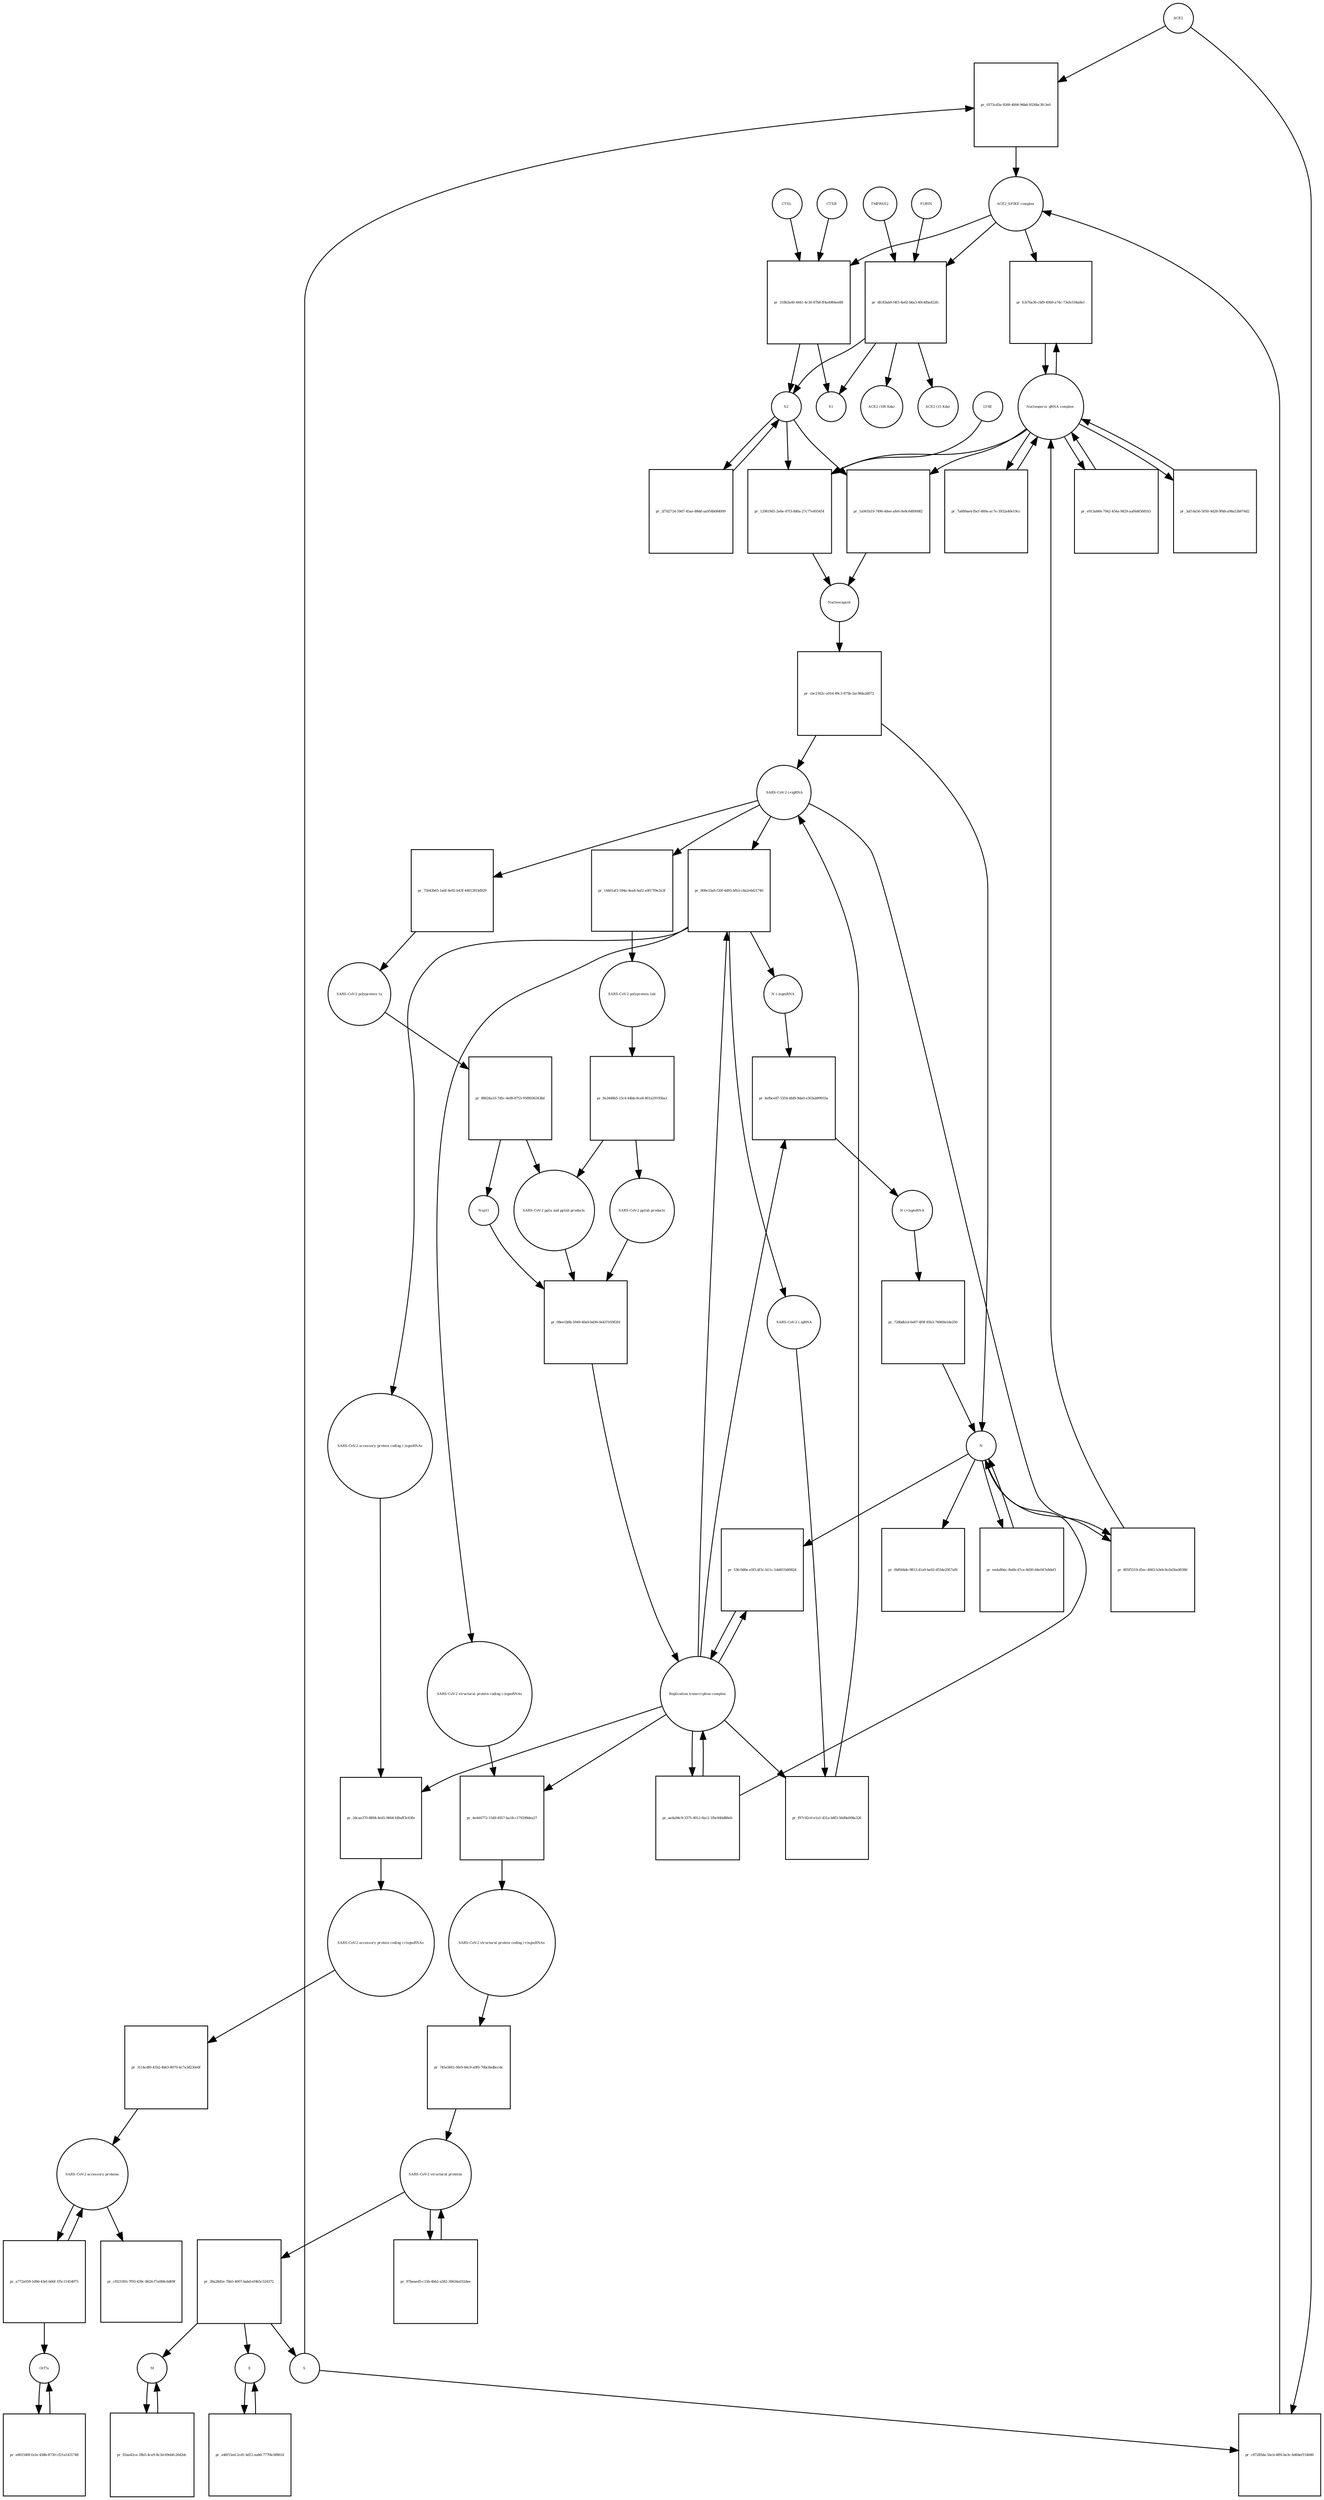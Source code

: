 strict digraph  {
ACE2 [annotation="", bipartite=0, cls=macromolecule, fontsize=4, label=ACE2, shape=circle];
"pr_0373cd3a-9269-4006-96bd-9326bc3fc3e0" [annotation="", bipartite=1, cls=process, fontsize=4, label="pr_0373cd3a-9269-4006-96bd-9326bc3fc3e0", shape=square];
"ACE2_SPIKE complex" [annotation="", bipartite=0, cls=complex, fontsize=4, label="ACE2_SPIKE complex", shape=circle];
S [annotation="", bipartite=0, cls="macromolecule multimer", fontsize=4, label=S, shape=circle];
"Nucleoporin_gRNA complex " [annotation="", bipartite=0, cls=complex, fontsize=4, label="Nucleoporin_gRNA complex ", shape=circle];
"pr_fcb76a36-cbf9-49b9-a74c-73efe104a8e1" [annotation="", bipartite=1, cls=process, fontsize=4, label="pr_fcb76a36-cbf9-49b9-a74c-73efe104a8e1", shape=square];
"pr_318b3a40-4441-4c30-87b8-ff4a4984ee88" [annotation="", bipartite=1, cls=process, fontsize=4, label="pr_318b3a40-4441-4c30-87b8-ff4a4984ee88", shape=square];
S2 [annotation="", bipartite=0, cls=macromolecule, fontsize=4, label=S2, shape=circle];
CTSB [annotation="", bipartite=0, cls=macromolecule, fontsize=4, label=CTSB, shape=circle];
CTSL [annotation="", bipartite=0, cls=macromolecule, fontsize=4, label=CTSL, shape=circle];
S1 [annotation="", bipartite=0, cls=macromolecule, fontsize=4, label=S1, shape=circle];
"pr_c87285da-5bcb-4ff6-be3c-bd64ef154680" [annotation="", bipartite=1, cls=process, fontsize=4, label="pr_c87285da-5bcb-4ff6-be3c-bd64ef154680", shape=square];
"pr_129819d1-2e6e-47f3-8d0a-27c77e493454" [annotation="", bipartite=1, cls=process, fontsize=4, label="pr_129819d1-2e6e-47f3-8d0a-27c77e493454", shape=square];
Nucleocapsid [annotation="", bipartite=0, cls=complex, fontsize=4, label=Nucleocapsid, shape=circle];
LY6E [annotation="", bipartite=0, cls=macromolecule, fontsize=4, label=LY6E, shape=circle];
"pr_1a061b19-7496-4dee-afe6-0e8c64f00082" [annotation="", bipartite=1, cls=process, fontsize=4, label="pr_1a061b19-7496-4dee-afe6-0e8c64f00082", shape=square];
"pr_cbc2162c-a91d-49c3-875b-2ac9fda2d072" [annotation="", bipartite=1, cls=process, fontsize=4, label="pr_cbc2162c-a91d-49c3-875b-2ac9fda2d072", shape=square];
" SARS-CoV-2 (+)gRNA" [annotation="", bipartite=0, cls="nucleic acid feature", fontsize=4, label=" SARS-CoV-2 (+)gRNA", shape=circle];
N [annotation="", bipartite=0, cls="macromolecule multimer", fontsize=4, label=N, shape=circle];
"SARS-CoV-2 polyprotein 1ab" [annotation="", bipartite=0, cls=macromolecule, fontsize=4, label="SARS-CoV-2 polyprotein 1ab", shape=circle];
"pr_9a3448b5-15c4-44bb-8ce8-801a29193ba1" [annotation="", bipartite=1, cls=process, fontsize=4, label="pr_9a3448b5-15c4-44bb-8ce8-801a29193ba1", shape=square];
"SARS-CoV-2 pp1ab products" [annotation="", bipartite=0, cls=complex, fontsize=4, label="SARS-CoV-2 pp1ab products", shape=circle];
"SARS-CoV-2 pp1a and pp1ab products" [annotation="", bipartite=0, cls=complex, fontsize=4, label="SARS-CoV-2 pp1a and pp1ab products", shape=circle];
"SARS-CoV-2 polyprotein 1a" [annotation="", bipartite=0, cls=macromolecule, fontsize=4, label="SARS-CoV-2 polyprotein 1a", shape=circle];
"pr_88624a10-7d5c-4ef8-8753-95f89262438d" [annotation="", bipartite=1, cls=process, fontsize=4, label="pr_88624a10-7d5c-4ef8-8753-95f89262438d", shape=square];
Nsp11 [annotation="", bipartite=0, cls=macromolecule, fontsize=4, label=Nsp11, shape=circle];
"pr_e913a844-7942-454a-9829-aaf6d45681b3" [annotation="", bipartite=1, cls=process, fontsize=4, label="pr_e913a844-7942-454a-9829-aaf6d45681b3", shape=square];
"pr_3af14a56-5050-4d28-9f48-a98a53b074d2" [annotation="", bipartite=1, cls=process, fontsize=4, label="pr_3af14a56-5050-4d28-9f48-a98a53b074d2", shape=square];
"SARS-CoV-2 structural proteins" [annotation="", bipartite=0, cls=complex, fontsize=4, label="SARS-CoV-2 structural proteins", shape=circle];
"pr_38a28d5e-7bb5-4007-babd-ef465c524372" [annotation="", bipartite=1, cls=process, fontsize=4, label="pr_38a28d5e-7bb5-4007-babd-ef465c524372", shape=square];
M [annotation="", bipartite=0, cls=macromolecule, fontsize=4, label=M, shape=circle];
E [annotation="", bipartite=0, cls=macromolecule, fontsize=4, label=E, shape=circle];
"Replication transcription complex" [annotation="", bipartite=0, cls=complex, fontsize=4, label="Replication transcription complex", shape=circle];
"pr_53fc0d6e-e5f3-4f3c-b11c-1dd451b90824" [annotation="", bipartite=1, cls=process, fontsize=4, label="pr_53fc0d6e-e5f3-4f3c-b11c-1dd451b90824", shape=square];
"pr_0bf044de-9813-41a9-ba92-d554e2057af6" [annotation="", bipartite=1, cls=process, fontsize=4, label="pr_0bf044de-9813-41a9-ba92-d554e2057af6", shape=square];
"SARS-CoV-2 accessory proteins" [annotation="", bipartite=0, cls=complex, fontsize=4, label="SARS-CoV-2 accessory proteins", shape=circle];
"pr_cf021093-7f93-439c-8626-f7a084c6d69f" [annotation="", bipartite=1, cls=process, fontsize=4, label="pr_cf021093-7f93-439c-8626-f7a084c6d69f", shape=square];
"pr_97beaed5-c15b-4bb2-a582-30634a032dee" [annotation="", bipartite=1, cls=process, fontsize=4, label="pr_97beaed5-c15b-4bb2-a582-30634a032dee", shape=square];
"pr_ae4a94c9-3375-4912-8ac2-1fbc840d88eb" [annotation="", bipartite=1, cls=process, fontsize=4, label="pr_ae4a94c9-3375-4912-8ac2-1fbc840d88eb", shape=square];
"pr_eeda80ac-8a6b-47ce-8d30-d4e047a8def1" [annotation="", bipartite=1, cls=process, fontsize=4, label="pr_eeda80ac-8a6b-47ce-8d30-d4e047a8def1", shape=square];
"pr_08ee1b0b-5949-40a9-bd36-0e437e59f2fd" [annotation="", bipartite=1, cls=process, fontsize=4, label="pr_08ee1b0b-5949-40a9-bd36-0e437e59f2fd", shape=square];
"SARS-CoV-2 accessory protein coding (-)sgmRNAs" [annotation="", bipartite=0, cls=complex, fontsize=4, label="SARS-CoV-2 accessory protein coding (-)sgmRNAs", shape=circle];
"pr_2dcae370-8894-4e45-9664-fd9aff3c63fe" [annotation="", bipartite=1, cls=process, fontsize=4, label="pr_2dcae370-8894-4e45-9664-fd9aff3c63fe", shape=square];
"SARS-CoV-2 accessory protein coding (+)sgmRNAs" [annotation="", bipartite=0, cls=complex, fontsize=4, label="SARS-CoV-2 accessory protein coding (+)sgmRNAs", shape=circle];
"SARS-CoV-2 structural protein coding (-)sgmRNAs" [annotation="", bipartite=0, cls=complex, fontsize=4, label="SARS-CoV-2 structural protein coding (-)sgmRNAs", shape=circle];
"pr_4e444772-1549-4057-ba18-c179299dea27" [annotation="", bipartite=1, cls=process, fontsize=4, label="pr_4e444772-1549-4057-ba18-c179299dea27", shape=square];
"SARS-CoV-2 structural protein coding (+)sgmRNAs" [annotation="", bipartite=0, cls=complex, fontsize=4, label="SARS-CoV-2 structural protein coding (+)sgmRNAs", shape=circle];
"N (-)sgmRNA" [annotation="", bipartite=0, cls="nucleic acid feature", fontsize=4, label="N (-)sgmRNA", shape=circle];
"pr_4efbce87-5354-4fd9-9da0-e303ab99933a" [annotation="", bipartite=1, cls=process, fontsize=4, label="pr_4efbce87-5354-4fd9-9da0-e303ab99933a", shape=square];
"N (+)sgmRNA" [annotation="", bipartite=0, cls="nucleic acid feature", fontsize=4, label="N (+)sgmRNA", shape=circle];
"pr_728bdb1d-6e87-4f0f-85b3-76069a1de250" [annotation="", bipartite=1, cls=process, fontsize=4, label="pr_728bdb1d-6e87-4f0f-85b3-76069a1de250", shape=square];
"pr_908e33a8-f20f-4d93-bfb3-c8a2e6d21740" [annotation="", bipartite=1, cls=process, fontsize=4, label="pr_908e33a8-f20f-4d93-bfb3-c8a2e6d21740", shape=square];
" SARS-CoV-2 (-)gRNA" [annotation="", bipartite=0, cls="nucleic acid feature", fontsize=4, label=" SARS-CoV-2 (-)gRNA", shape=circle];
"pr_75b43b65-1a6f-4e92-b43f-44612f03d929" [annotation="", bipartite=1, cls=process, fontsize=4, label="pr_75b43b65-1a6f-4e92-b43f-44612f03d929", shape=square];
"pr_14461af3-594a-4ea4-baf2-a9f17f9e2e3f" [annotation="", bipartite=1, cls=process, fontsize=4, label="pr_14461af3-594a-4ea4-baf2-a9f17f9e2e3f", shape=square];
"pr_3114cdf0-41b2-4b03-8070-4c7a3d230e0f" [annotation="", bipartite=1, cls=process, fontsize=4, label="pr_3114cdf0-41b2-4b03-8070-4c7a3d230e0f", shape=square];
"pr_745e5601-0fe9-44c9-a0f0-70bc8edbccdc" [annotation="", bipartite=1, cls=process, fontsize=4, label="pr_745e5601-0fe9-44c9-a0f0-70bc8edbccdc", shape=square];
"pr_f97c92c6-e1a1-431a-b8f3-56d9a008a326" [annotation="", bipartite=1, cls=process, fontsize=4, label="pr_f97c92c6-e1a1-431a-b8f3-56d9a008a326", shape=square];
"pr_805f5519-d1ec-4662-b3eb-8c0a5ba00386" [annotation="", bipartite=1, cls=process, fontsize=4, label="pr_805f5519-d1ec-4662-b3eb-8c0a5ba00386", shape=square];
"pr_7a689ae4-fbcf-489a-ac7e-3932a40e19cc" [annotation="", bipartite=1, cls=process, fontsize=4, label="pr_7a689ae4-fbcf-489a-ac7e-3932a40e19cc", shape=square];
"pr_a772a059-1d9d-43ef-b66f-1f5c11454975" [annotation="", bipartite=1, cls=process, fontsize=4, label="pr_a772a059-1d9d-43ef-b66f-1f5c11454975", shape=square];
Orf7a [annotation="", bipartite=0, cls=macromolecule, fontsize=4, label=Orf7a, shape=circle];
"pr_dfc83ab9-f4f3-4e62-b6a3-40c4fba422fc" [annotation="", bipartite=1, cls=process, fontsize=4, label="pr_dfc83ab9-f4f3-4e62-b6a3-40c4fba422fc", shape=square];
FURIN [annotation="", bipartite=0, cls=macromolecule, fontsize=4, label=FURIN, shape=circle];
TMPRSS2 [annotation="", bipartite=0, cls=macromolecule, fontsize=4, label=TMPRSS2, shape=circle];
"ACE2 (100 Kda)" [annotation="", bipartite=0, cls=macromolecule, fontsize=4, label="ACE2 (100 Kda)", shape=circle];
"ACE2 (15 Kda)" [annotation="", bipartite=0, cls=macromolecule, fontsize=4, label="ACE2 (15 Kda)", shape=circle];
"pr_2f7d2724-59d7-45ae-88dd-aa954b084009" [annotation="", bipartite=1, cls=process, fontsize=4, label="pr_2f7d2724-59d7-45ae-88dd-aa954b084009", shape=square];
"pr_a46f15ed-2cd1-4d12-aab0-777f4c6f8614" [annotation="", bipartite=1, cls=process, fontsize=4, label="pr_a46f15ed-2cd1-4d12-aab0-777f4c6f8614", shape=square];
"pr_92aa42ce-18b5-4ce9-8c3d-69ebfc26d2dc" [annotation="", bipartite=1, cls=process, fontsize=4, label="pr_92aa42ce-18b5-4ce9-8c3d-69ebfc26d2dc", shape=square];
"pr_e801540f-fa1e-438b-8730-cf21a1431748" [annotation="", bipartite=1, cls=process, fontsize=4, label="pr_e801540f-fa1e-438b-8730-cf21a1431748", shape=square];
ACE2 -> "pr_0373cd3a-9269-4006-96bd-9326bc3fc3e0"  [annotation="", interaction_type=consumption];
ACE2 -> "pr_c87285da-5bcb-4ff6-be3c-bd64ef154680"  [annotation="", interaction_type=consumption];
"pr_0373cd3a-9269-4006-96bd-9326bc3fc3e0" -> "ACE2_SPIKE complex"  [annotation="", interaction_type=production];
"ACE2_SPIKE complex" -> "pr_fcb76a36-cbf9-49b9-a74c-73efe104a8e1"  [annotation="urn_miriam_pubmed_32142651|urn_miriam_pubmed_32094589", interaction_type=stimulation];
"ACE2_SPIKE complex" -> "pr_318b3a40-4441-4c30-87b8-ff4a4984ee88"  [annotation="", interaction_type=consumption];
"ACE2_SPIKE complex" -> "pr_dfc83ab9-f4f3-4e62-b6a3-40c4fba422fc"  [annotation="", interaction_type=consumption];
S -> "pr_0373cd3a-9269-4006-96bd-9326bc3fc3e0"  [annotation="", interaction_type=consumption];
S -> "pr_c87285da-5bcb-4ff6-be3c-bd64ef154680"  [annotation="", interaction_type=consumption];
"Nucleoporin_gRNA complex " -> "pr_fcb76a36-cbf9-49b9-a74c-73efe104a8e1"  [annotation="", interaction_type=consumption];
"Nucleoporin_gRNA complex " -> "pr_129819d1-2e6e-47f3-8d0a-27c77e493454"  [annotation="", interaction_type=consumption];
"Nucleoporin_gRNA complex " -> "pr_1a061b19-7496-4dee-afe6-0e8c64f00082"  [annotation="", interaction_type=consumption];
"Nucleoporin_gRNA complex " -> "pr_e913a844-7942-454a-9829-aaf6d45681b3"  [annotation="", interaction_type=consumption];
"Nucleoporin_gRNA complex " -> "pr_3af14a56-5050-4d28-9f48-a98a53b074d2"  [annotation="", interaction_type=consumption];
"Nucleoporin_gRNA complex " -> "pr_7a689ae4-fbcf-489a-ac7e-3932a40e19cc"  [annotation="", interaction_type=consumption];
"pr_fcb76a36-cbf9-49b9-a74c-73efe104a8e1" -> "Nucleoporin_gRNA complex "  [annotation="", interaction_type=production];
"pr_318b3a40-4441-4c30-87b8-ff4a4984ee88" -> S2  [annotation="", interaction_type=production];
"pr_318b3a40-4441-4c30-87b8-ff4a4984ee88" -> S1  [annotation="", interaction_type=production];
S2 -> "pr_129819d1-2e6e-47f3-8d0a-27c77e493454"  [annotation="urn_miriam_doi_10.1101%2F2020.03.05.979260|urn_miriam_doi_10.1101%2F2020.04.02.021469", interaction_type=stimulation];
S2 -> "pr_1a061b19-7496-4dee-afe6-0e8c64f00082"  [annotation="", interaction_type=stimulation];
S2 -> "pr_2f7d2724-59d7-45ae-88dd-aa954b084009"  [annotation="", interaction_type=consumption];
CTSB -> "pr_318b3a40-4441-4c30-87b8-ff4a4984ee88"  [annotation=urn_miriam_pubmed_32142651, interaction_type=catalysis];
CTSL -> "pr_318b3a40-4441-4c30-87b8-ff4a4984ee88"  [annotation=urn_miriam_pubmed_32142651, interaction_type=catalysis];
"pr_c87285da-5bcb-4ff6-be3c-bd64ef154680" -> "ACE2_SPIKE complex"  [annotation="", interaction_type=production];
"pr_129819d1-2e6e-47f3-8d0a-27c77e493454" -> Nucleocapsid  [annotation="", interaction_type=production];
Nucleocapsid -> "pr_cbc2162c-a91d-49c3-875b-2ac9fda2d072"  [annotation="", interaction_type=consumption];
LY6E -> "pr_129819d1-2e6e-47f3-8d0a-27c77e493454"  [annotation="urn_miriam_doi_10.1101%2F2020.03.05.979260|urn_miriam_doi_10.1101%2F2020.04.02.021469", interaction_type=inhibition];
"pr_1a061b19-7496-4dee-afe6-0e8c64f00082" -> Nucleocapsid  [annotation="", interaction_type=production];
"pr_cbc2162c-a91d-49c3-875b-2ac9fda2d072" -> " SARS-CoV-2 (+)gRNA"  [annotation="", interaction_type=production];
"pr_cbc2162c-a91d-49c3-875b-2ac9fda2d072" -> N  [annotation="", interaction_type=production];
" SARS-CoV-2 (+)gRNA" -> "pr_908e33a8-f20f-4d93-bfb3-c8a2e6d21740"  [annotation="", interaction_type=consumption];
" SARS-CoV-2 (+)gRNA" -> "pr_75b43b65-1a6f-4e92-b43f-44612f03d929"  [annotation="", interaction_type=consumption];
" SARS-CoV-2 (+)gRNA" -> "pr_14461af3-594a-4ea4-baf2-a9f17f9e2e3f"  [annotation="", interaction_type=consumption];
" SARS-CoV-2 (+)gRNA" -> "pr_805f5519-d1ec-4662-b3eb-8c0a5ba00386"  [annotation="", interaction_type=consumption];
N -> "pr_53fc0d6e-e5f3-4f3c-b11c-1dd451b90824"  [annotation="", interaction_type=consumption];
N -> "pr_0bf044de-9813-41a9-ba92-d554e2057af6"  [annotation="", interaction_type=consumption];
N -> "pr_eeda80ac-8a6b-47ce-8d30-d4e047a8def1"  [annotation="", interaction_type=consumption];
N -> "pr_805f5519-d1ec-4662-b3eb-8c0a5ba00386"  [annotation="", interaction_type=consumption];
"SARS-CoV-2 polyprotein 1ab" -> "pr_9a3448b5-15c4-44bb-8ce8-801a29193ba1"  [annotation=urn_miriam_pubmed_31226023, interaction_type=catalysis];
"pr_9a3448b5-15c4-44bb-8ce8-801a29193ba1" -> "SARS-CoV-2 pp1ab products"  [annotation="", interaction_type=production];
"pr_9a3448b5-15c4-44bb-8ce8-801a29193ba1" -> "SARS-CoV-2 pp1a and pp1ab products"  [annotation="", interaction_type=production];
"SARS-CoV-2 pp1ab products" -> "pr_08ee1b0b-5949-40a9-bd36-0e437e59f2fd"  [annotation="", interaction_type=consumption];
"SARS-CoV-2 pp1a and pp1ab products" -> "pr_08ee1b0b-5949-40a9-bd36-0e437e59f2fd"  [annotation="", interaction_type=consumption];
"SARS-CoV-2 polyprotein 1a" -> "pr_88624a10-7d5c-4ef8-8753-95f89262438d"  [annotation=urn_miriam_pubmed_31226023, interaction_type=catalysis];
"pr_88624a10-7d5c-4ef8-8753-95f89262438d" -> Nsp11  [annotation="", interaction_type=production];
"pr_88624a10-7d5c-4ef8-8753-95f89262438d" -> "SARS-CoV-2 pp1a and pp1ab products"  [annotation="", interaction_type=production];
Nsp11 -> "pr_08ee1b0b-5949-40a9-bd36-0e437e59f2fd"  [annotation="", interaction_type=consumption];
"pr_e913a844-7942-454a-9829-aaf6d45681b3" -> "Nucleoporin_gRNA complex "  [annotation="", interaction_type=production];
"pr_3af14a56-5050-4d28-9f48-a98a53b074d2" -> "Nucleoporin_gRNA complex "  [annotation="", interaction_type=production];
"SARS-CoV-2 structural proteins" -> "pr_38a28d5e-7bb5-4007-babd-ef465c524372"  [annotation="", interaction_type=consumption];
"SARS-CoV-2 structural proteins" -> "pr_97beaed5-c15b-4bb2-a582-30634a032dee"  [annotation="", interaction_type=consumption];
"pr_38a28d5e-7bb5-4007-babd-ef465c524372" -> M  [annotation="", interaction_type=production];
"pr_38a28d5e-7bb5-4007-babd-ef465c524372" -> E  [annotation="", interaction_type=production];
"pr_38a28d5e-7bb5-4007-babd-ef465c524372" -> S  [annotation="", interaction_type=production];
M -> "pr_92aa42ce-18b5-4ce9-8c3d-69ebfc26d2dc"  [annotation="", interaction_type=consumption];
E -> "pr_a46f15ed-2cd1-4d12-aab0-777f4c6f8614"  [annotation="", interaction_type=consumption];
"Replication transcription complex" -> "pr_53fc0d6e-e5f3-4f3c-b11c-1dd451b90824"  [annotation="", interaction_type=consumption];
"Replication transcription complex" -> "pr_ae4a94c9-3375-4912-8ac2-1fbc840d88eb"  [annotation="", interaction_type=consumption];
"Replication transcription complex" -> "pr_2dcae370-8894-4e45-9664-fd9aff3c63fe"  [annotation="", interaction_type="necessary stimulation"];
"Replication transcription complex" -> "pr_4e444772-1549-4057-ba18-c179299dea27"  [annotation="", interaction_type="necessary stimulation"];
"Replication transcription complex" -> "pr_4efbce87-5354-4fd9-9da0-e303ab99933a"  [annotation="", interaction_type="necessary stimulation"];
"Replication transcription complex" -> "pr_908e33a8-f20f-4d93-bfb3-c8a2e6d21740"  [annotation="", interaction_type="necessary stimulation"];
"Replication transcription complex" -> "pr_f97c92c6-e1a1-431a-b8f3-56d9a008a326"  [annotation="", interaction_type="necessary stimulation"];
"pr_53fc0d6e-e5f3-4f3c-b11c-1dd451b90824" -> "Replication transcription complex"  [annotation="", interaction_type=production];
"SARS-CoV-2 accessory proteins" -> "pr_cf021093-7f93-439c-8626-f7a084c6d69f"  [annotation="", interaction_type=consumption];
"SARS-CoV-2 accessory proteins" -> "pr_a772a059-1d9d-43ef-b66f-1f5c11454975"  [annotation="", interaction_type=consumption];
"pr_97beaed5-c15b-4bb2-a582-30634a032dee" -> "SARS-CoV-2 structural proteins"  [annotation="", interaction_type=production];
"pr_ae4a94c9-3375-4912-8ac2-1fbc840d88eb" -> "Replication transcription complex"  [annotation="", interaction_type=production];
"pr_ae4a94c9-3375-4912-8ac2-1fbc840d88eb" -> N  [annotation="", interaction_type=production];
"pr_eeda80ac-8a6b-47ce-8d30-d4e047a8def1" -> N  [annotation="", interaction_type=production];
"pr_08ee1b0b-5949-40a9-bd36-0e437e59f2fd" -> "Replication transcription complex"  [annotation="", interaction_type=production];
"SARS-CoV-2 accessory protein coding (-)sgmRNAs" -> "pr_2dcae370-8894-4e45-9664-fd9aff3c63fe"  [annotation="", interaction_type=consumption];
"pr_2dcae370-8894-4e45-9664-fd9aff3c63fe" -> "SARS-CoV-2 accessory protein coding (+)sgmRNAs"  [annotation="", interaction_type=production];
"SARS-CoV-2 accessory protein coding (+)sgmRNAs" -> "pr_3114cdf0-41b2-4b03-8070-4c7a3d230e0f"  [annotation="", interaction_type=consumption];
"SARS-CoV-2 structural protein coding (-)sgmRNAs" -> "pr_4e444772-1549-4057-ba18-c179299dea27"  [annotation="", interaction_type=consumption];
"pr_4e444772-1549-4057-ba18-c179299dea27" -> "SARS-CoV-2 structural protein coding (+)sgmRNAs"  [annotation="", interaction_type=production];
"SARS-CoV-2 structural protein coding (+)sgmRNAs" -> "pr_745e5601-0fe9-44c9-a0f0-70bc8edbccdc"  [annotation="", interaction_type=consumption];
"N (-)sgmRNA" -> "pr_4efbce87-5354-4fd9-9da0-e303ab99933a"  [annotation="", interaction_type=consumption];
"pr_4efbce87-5354-4fd9-9da0-e303ab99933a" -> "N (+)sgmRNA"  [annotation="", interaction_type=production];
"N (+)sgmRNA" -> "pr_728bdb1d-6e87-4f0f-85b3-76069a1de250"  [annotation="", interaction_type=consumption];
"pr_728bdb1d-6e87-4f0f-85b3-76069a1de250" -> N  [annotation="", interaction_type=production];
"pr_908e33a8-f20f-4d93-bfb3-c8a2e6d21740" -> " SARS-CoV-2 (-)gRNA"  [annotation="", interaction_type=production];
"pr_908e33a8-f20f-4d93-bfb3-c8a2e6d21740" -> "SARS-CoV-2 accessory protein coding (-)sgmRNAs"  [annotation="", interaction_type=production];
"pr_908e33a8-f20f-4d93-bfb3-c8a2e6d21740" -> "SARS-CoV-2 structural protein coding (-)sgmRNAs"  [annotation="", interaction_type=production];
"pr_908e33a8-f20f-4d93-bfb3-c8a2e6d21740" -> "N (-)sgmRNA"  [annotation="", interaction_type=production];
" SARS-CoV-2 (-)gRNA" -> "pr_f97c92c6-e1a1-431a-b8f3-56d9a008a326"  [annotation="", interaction_type=consumption];
"pr_75b43b65-1a6f-4e92-b43f-44612f03d929" -> "SARS-CoV-2 polyprotein 1a"  [annotation="", interaction_type=production];
"pr_14461af3-594a-4ea4-baf2-a9f17f9e2e3f" -> "SARS-CoV-2 polyprotein 1ab"  [annotation="", interaction_type=production];
"pr_3114cdf0-41b2-4b03-8070-4c7a3d230e0f" -> "SARS-CoV-2 accessory proteins"  [annotation="", interaction_type=production];
"pr_745e5601-0fe9-44c9-a0f0-70bc8edbccdc" -> "SARS-CoV-2 structural proteins"  [annotation="", interaction_type=production];
"pr_f97c92c6-e1a1-431a-b8f3-56d9a008a326" -> " SARS-CoV-2 (+)gRNA"  [annotation="", interaction_type=production];
"pr_805f5519-d1ec-4662-b3eb-8c0a5ba00386" -> "Nucleoporin_gRNA complex "  [annotation="", interaction_type=production];
"pr_7a689ae4-fbcf-489a-ac7e-3932a40e19cc" -> "Nucleoporin_gRNA complex "  [annotation="", interaction_type=production];
"pr_a772a059-1d9d-43ef-b66f-1f5c11454975" -> "SARS-CoV-2 accessory proteins"  [annotation="", interaction_type=production];
"pr_a772a059-1d9d-43ef-b66f-1f5c11454975" -> Orf7a  [annotation="", interaction_type=production];
Orf7a -> "pr_e801540f-fa1e-438b-8730-cf21a1431748"  [annotation="", interaction_type=consumption];
"pr_dfc83ab9-f4f3-4e62-b6a3-40c4fba422fc" -> S2  [annotation="", interaction_type=production];
"pr_dfc83ab9-f4f3-4e62-b6a3-40c4fba422fc" -> "ACE2 (100 Kda)"  [annotation="", interaction_type=production];
"pr_dfc83ab9-f4f3-4e62-b6a3-40c4fba422fc" -> S1  [annotation="", interaction_type=production];
"pr_dfc83ab9-f4f3-4e62-b6a3-40c4fba422fc" -> "ACE2 (15 Kda)"  [annotation="", interaction_type=production];
FURIN -> "pr_dfc83ab9-f4f3-4e62-b6a3-40c4fba422fc"  [annotation="", interaction_type=catalysis];
TMPRSS2 -> "pr_dfc83ab9-f4f3-4e62-b6a3-40c4fba422fc"  [annotation="", interaction_type=catalysis];
"pr_2f7d2724-59d7-45ae-88dd-aa954b084009" -> S2  [annotation="", interaction_type=production];
"pr_a46f15ed-2cd1-4d12-aab0-777f4c6f8614" -> E  [annotation="", interaction_type=production];
"pr_92aa42ce-18b5-4ce9-8c3d-69ebfc26d2dc" -> M  [annotation="", interaction_type=production];
"pr_e801540f-fa1e-438b-8730-cf21a1431748" -> Orf7a  [annotation="", interaction_type=production];
}
